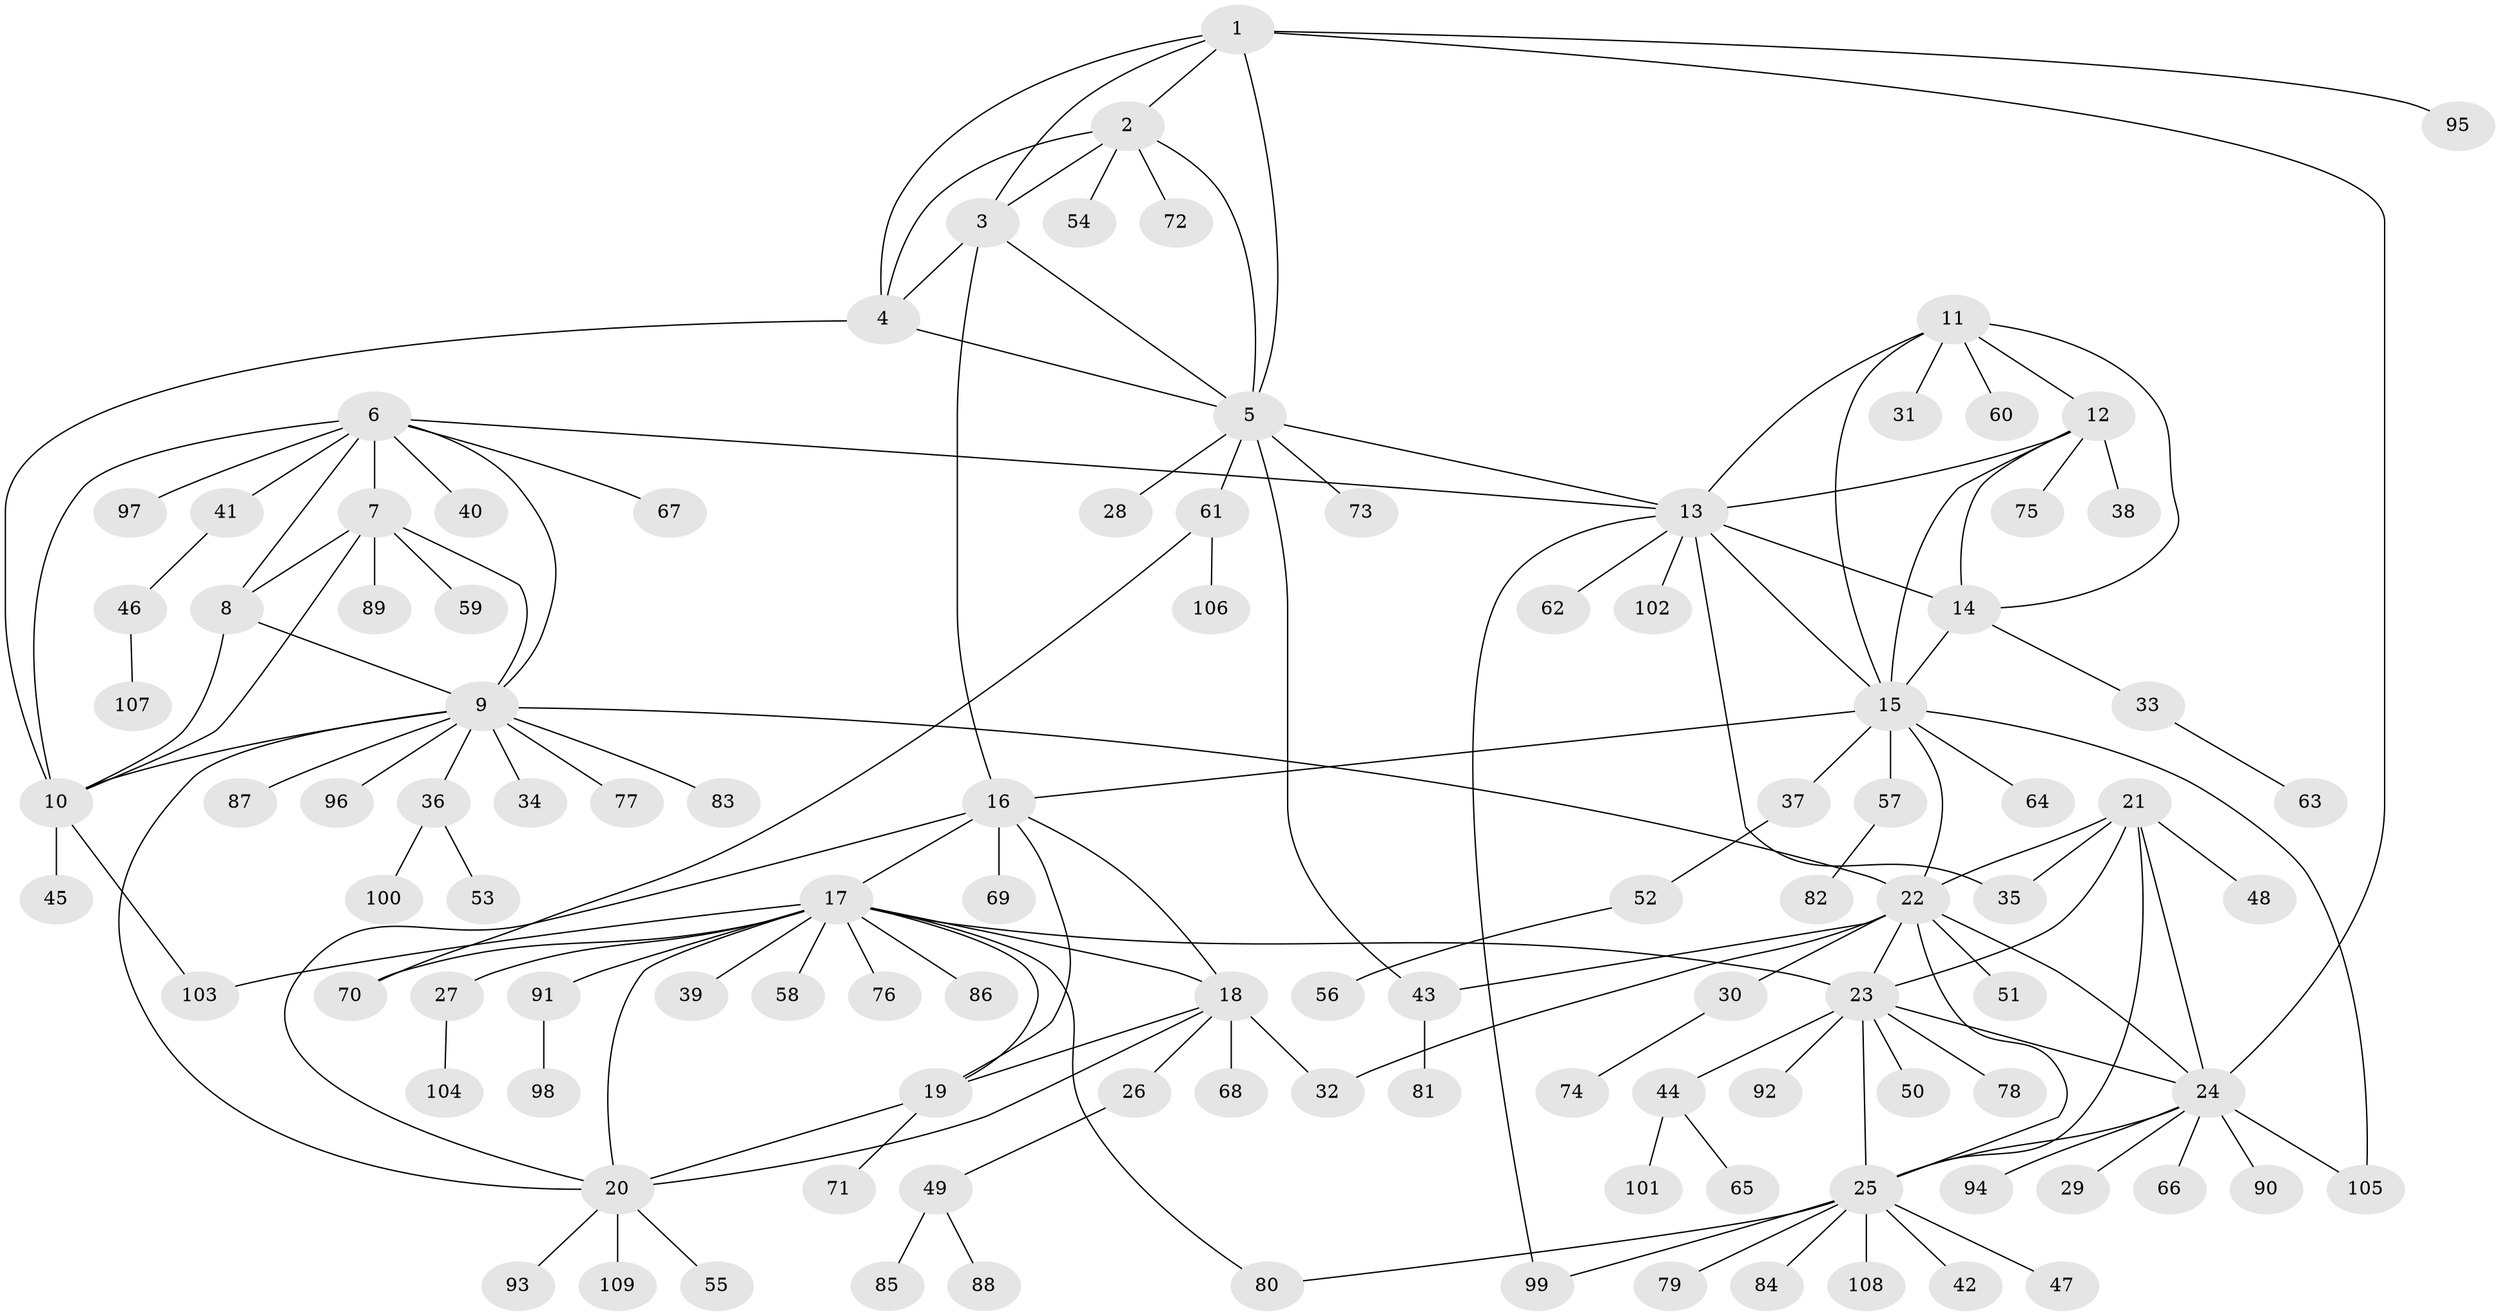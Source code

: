 // coarse degree distribution, {4: 0.034482758620689655, 6: 0.022988505747126436, 7: 0.022988505747126436, 10: 0.05747126436781609, 3: 0.04597701149425287, 8: 0.034482758620689655, 5: 0.011494252873563218, 13: 0.011494252873563218, 9: 0.011494252873563218, 2: 0.16091954022988506, 1: 0.5862068965517241}
// Generated by graph-tools (version 1.1) at 2025/42/03/06/25 10:42:13]
// undirected, 109 vertices, 152 edges
graph export_dot {
graph [start="1"]
  node [color=gray90,style=filled];
  1;
  2;
  3;
  4;
  5;
  6;
  7;
  8;
  9;
  10;
  11;
  12;
  13;
  14;
  15;
  16;
  17;
  18;
  19;
  20;
  21;
  22;
  23;
  24;
  25;
  26;
  27;
  28;
  29;
  30;
  31;
  32;
  33;
  34;
  35;
  36;
  37;
  38;
  39;
  40;
  41;
  42;
  43;
  44;
  45;
  46;
  47;
  48;
  49;
  50;
  51;
  52;
  53;
  54;
  55;
  56;
  57;
  58;
  59;
  60;
  61;
  62;
  63;
  64;
  65;
  66;
  67;
  68;
  69;
  70;
  71;
  72;
  73;
  74;
  75;
  76;
  77;
  78;
  79;
  80;
  81;
  82;
  83;
  84;
  85;
  86;
  87;
  88;
  89;
  90;
  91;
  92;
  93;
  94;
  95;
  96;
  97;
  98;
  99;
  100;
  101;
  102;
  103;
  104;
  105;
  106;
  107;
  108;
  109;
  1 -- 2;
  1 -- 3;
  1 -- 4;
  1 -- 5;
  1 -- 24;
  1 -- 95;
  2 -- 3;
  2 -- 4;
  2 -- 5;
  2 -- 54;
  2 -- 72;
  3 -- 4;
  3 -- 5;
  3 -- 16;
  4 -- 5;
  4 -- 10;
  5 -- 13;
  5 -- 28;
  5 -- 43;
  5 -- 61;
  5 -- 73;
  6 -- 7;
  6 -- 8;
  6 -- 9;
  6 -- 10;
  6 -- 13;
  6 -- 40;
  6 -- 41;
  6 -- 67;
  6 -- 97;
  7 -- 8;
  7 -- 9;
  7 -- 10;
  7 -- 59;
  7 -- 89;
  8 -- 9;
  8 -- 10;
  9 -- 10;
  9 -- 20;
  9 -- 22;
  9 -- 34;
  9 -- 36;
  9 -- 77;
  9 -- 83;
  9 -- 87;
  9 -- 96;
  10 -- 45;
  10 -- 103;
  11 -- 12;
  11 -- 13;
  11 -- 14;
  11 -- 15;
  11 -- 31;
  11 -- 60;
  12 -- 13;
  12 -- 14;
  12 -- 15;
  12 -- 38;
  12 -- 75;
  13 -- 14;
  13 -- 15;
  13 -- 35;
  13 -- 62;
  13 -- 99;
  13 -- 102;
  14 -- 15;
  14 -- 33;
  15 -- 16;
  15 -- 22;
  15 -- 37;
  15 -- 57;
  15 -- 64;
  15 -- 105;
  16 -- 17;
  16 -- 18;
  16 -- 19;
  16 -- 20;
  16 -- 69;
  17 -- 18;
  17 -- 19;
  17 -- 20;
  17 -- 23;
  17 -- 27;
  17 -- 39;
  17 -- 58;
  17 -- 70;
  17 -- 76;
  17 -- 80;
  17 -- 86;
  17 -- 91;
  17 -- 103;
  18 -- 19;
  18 -- 20;
  18 -- 26;
  18 -- 32;
  18 -- 68;
  19 -- 20;
  19 -- 71;
  20 -- 55;
  20 -- 93;
  20 -- 109;
  21 -- 22;
  21 -- 23;
  21 -- 24;
  21 -- 25;
  21 -- 35;
  21 -- 48;
  22 -- 23;
  22 -- 24;
  22 -- 25;
  22 -- 30;
  22 -- 32;
  22 -- 43;
  22 -- 51;
  23 -- 24;
  23 -- 25;
  23 -- 44;
  23 -- 50;
  23 -- 78;
  23 -- 92;
  24 -- 25;
  24 -- 29;
  24 -- 66;
  24 -- 90;
  24 -- 94;
  24 -- 105;
  25 -- 42;
  25 -- 47;
  25 -- 79;
  25 -- 80;
  25 -- 84;
  25 -- 99;
  25 -- 108;
  26 -- 49;
  27 -- 104;
  30 -- 74;
  33 -- 63;
  36 -- 53;
  36 -- 100;
  37 -- 52;
  41 -- 46;
  43 -- 81;
  44 -- 65;
  44 -- 101;
  46 -- 107;
  49 -- 85;
  49 -- 88;
  52 -- 56;
  57 -- 82;
  61 -- 70;
  61 -- 106;
  91 -- 98;
}
